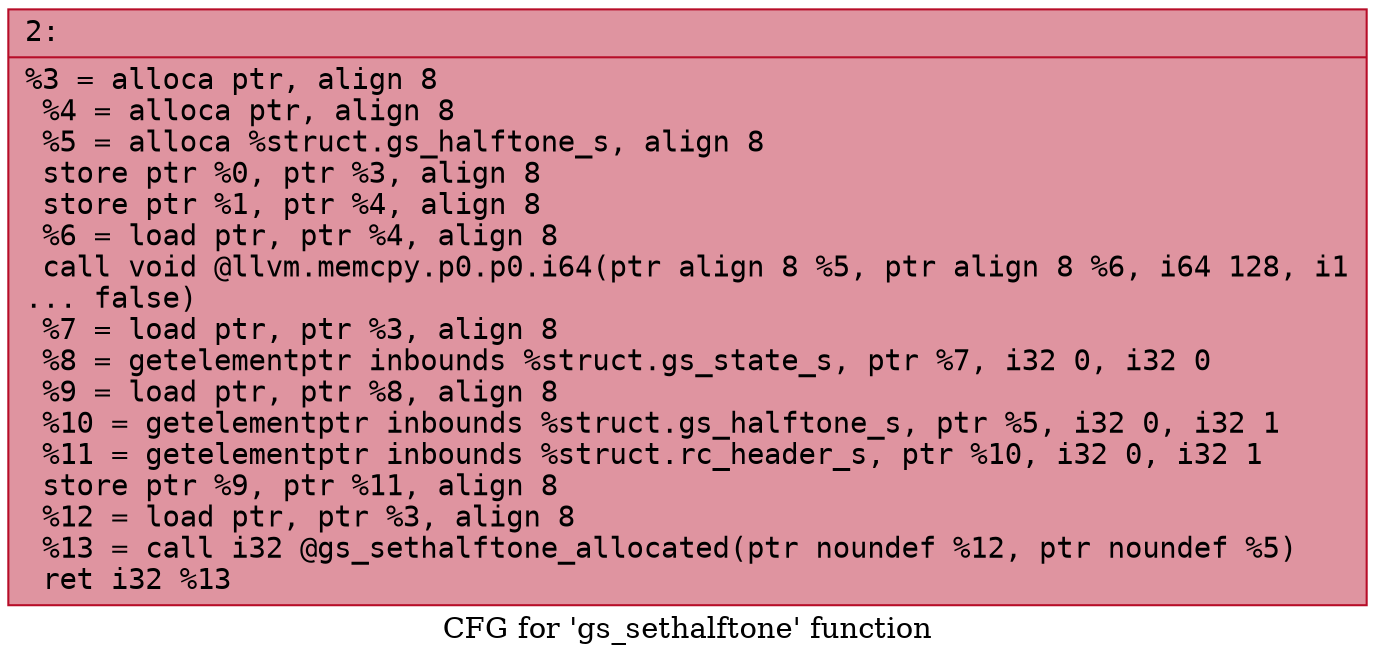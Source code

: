 digraph "CFG for 'gs_sethalftone' function" {
	label="CFG for 'gs_sethalftone' function";

	Node0x6000013be940 [shape=record,color="#b70d28ff", style=filled, fillcolor="#b70d2870" fontname="Courier",label="{2:\l|  %3 = alloca ptr, align 8\l  %4 = alloca ptr, align 8\l  %5 = alloca %struct.gs_halftone_s, align 8\l  store ptr %0, ptr %3, align 8\l  store ptr %1, ptr %4, align 8\l  %6 = load ptr, ptr %4, align 8\l  call void @llvm.memcpy.p0.p0.i64(ptr align 8 %5, ptr align 8 %6, i64 128, i1\l... false)\l  %7 = load ptr, ptr %3, align 8\l  %8 = getelementptr inbounds %struct.gs_state_s, ptr %7, i32 0, i32 0\l  %9 = load ptr, ptr %8, align 8\l  %10 = getelementptr inbounds %struct.gs_halftone_s, ptr %5, i32 0, i32 1\l  %11 = getelementptr inbounds %struct.rc_header_s, ptr %10, i32 0, i32 1\l  store ptr %9, ptr %11, align 8\l  %12 = load ptr, ptr %3, align 8\l  %13 = call i32 @gs_sethalftone_allocated(ptr noundef %12, ptr noundef %5)\l  ret i32 %13\l}"];
}
